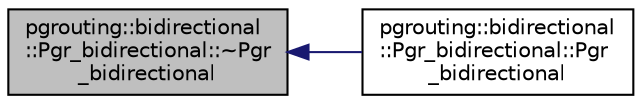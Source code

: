 digraph "pgrouting::bidirectional::Pgr_bidirectional::~Pgr_bidirectional"
{
  edge [fontname="Helvetica",fontsize="10",labelfontname="Helvetica",labelfontsize="10"];
  node [fontname="Helvetica",fontsize="10",shape=record];
  rankdir="LR";
  Node4 [label="pgrouting::bidirectional\l::Pgr_bidirectional::~Pgr\l_bidirectional",height=0.2,width=0.4,color="black", fillcolor="grey75", style="filled", fontcolor="black"];
  Node4 -> Node5 [dir="back",color="midnightblue",fontsize="10",style="solid",fontname="Helvetica"];
  Node5 [label="pgrouting::bidirectional\l::Pgr_bidirectional::Pgr\l_bidirectional",height=0.2,width=0.4,color="black", fillcolor="white", style="filled",URL="$classpgrouting_1_1bidirectional_1_1Pgr__bidirectional.html#a946df9ff7f4bccad7c6a233bd14b96ee"];
}
